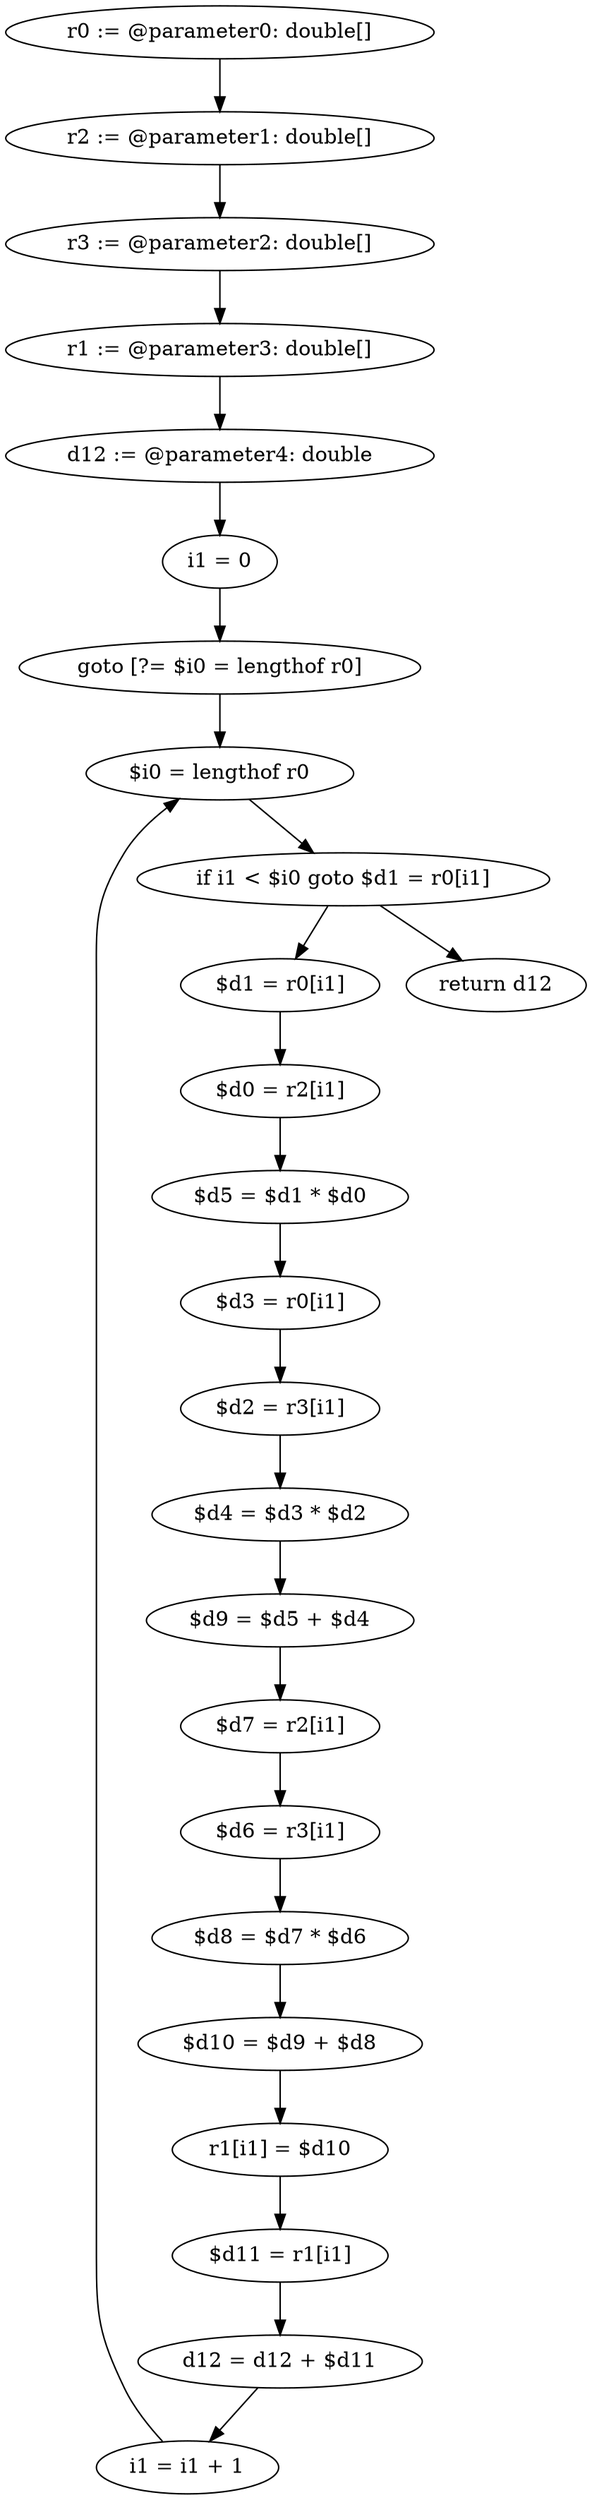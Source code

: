 digraph "unitGraph" {
    "r0 := @parameter0: double[]"
    "r2 := @parameter1: double[]"
    "r3 := @parameter2: double[]"
    "r1 := @parameter3: double[]"
    "d12 := @parameter4: double"
    "i1 = 0"
    "goto [?= $i0 = lengthof r0]"
    "$d1 = r0[i1]"
    "$d0 = r2[i1]"
    "$d5 = $d1 * $d0"
    "$d3 = r0[i1]"
    "$d2 = r3[i1]"
    "$d4 = $d3 * $d2"
    "$d9 = $d5 + $d4"
    "$d7 = r2[i1]"
    "$d6 = r3[i1]"
    "$d8 = $d7 * $d6"
    "$d10 = $d9 + $d8"
    "r1[i1] = $d10"
    "$d11 = r1[i1]"
    "d12 = d12 + $d11"
    "i1 = i1 + 1"
    "$i0 = lengthof r0"
    "if i1 < $i0 goto $d1 = r0[i1]"
    "return d12"
    "r0 := @parameter0: double[]"->"r2 := @parameter1: double[]";
    "r2 := @parameter1: double[]"->"r3 := @parameter2: double[]";
    "r3 := @parameter2: double[]"->"r1 := @parameter3: double[]";
    "r1 := @parameter3: double[]"->"d12 := @parameter4: double";
    "d12 := @parameter4: double"->"i1 = 0";
    "i1 = 0"->"goto [?= $i0 = lengthof r0]";
    "goto [?= $i0 = lengthof r0]"->"$i0 = lengthof r0";
    "$d1 = r0[i1]"->"$d0 = r2[i1]";
    "$d0 = r2[i1]"->"$d5 = $d1 * $d0";
    "$d5 = $d1 * $d0"->"$d3 = r0[i1]";
    "$d3 = r0[i1]"->"$d2 = r3[i1]";
    "$d2 = r3[i1]"->"$d4 = $d3 * $d2";
    "$d4 = $d3 * $d2"->"$d9 = $d5 + $d4";
    "$d9 = $d5 + $d4"->"$d7 = r2[i1]";
    "$d7 = r2[i1]"->"$d6 = r3[i1]";
    "$d6 = r3[i1]"->"$d8 = $d7 * $d6";
    "$d8 = $d7 * $d6"->"$d10 = $d9 + $d8";
    "$d10 = $d9 + $d8"->"r1[i1] = $d10";
    "r1[i1] = $d10"->"$d11 = r1[i1]";
    "$d11 = r1[i1]"->"d12 = d12 + $d11";
    "d12 = d12 + $d11"->"i1 = i1 + 1";
    "i1 = i1 + 1"->"$i0 = lengthof r0";
    "$i0 = lengthof r0"->"if i1 < $i0 goto $d1 = r0[i1]";
    "if i1 < $i0 goto $d1 = r0[i1]"->"return d12";
    "if i1 < $i0 goto $d1 = r0[i1]"->"$d1 = r0[i1]";
}
